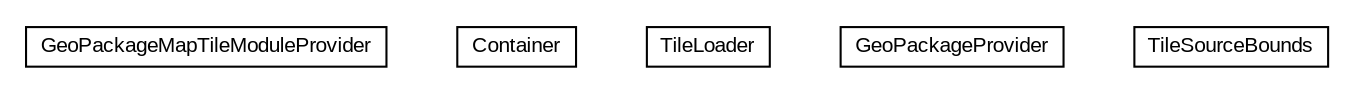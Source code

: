 #!/usr/local/bin/dot
#
# Class diagram 
# Generated by UMLGraph version R5_6-24-gf6e263 (http://www.umlgraph.org/)
#

digraph G {
	edge [fontname="arial",fontsize=10,labelfontname="arial",labelfontsize=10];
	node [fontname="arial",fontsize=10,shape=plaintext];
	nodesep=0.25;
	ranksep=0.5;
	// org.osmdroid.gpkg.GeoPackageMapTileModuleProvider
	c20519 [label=<<table title="org.osmdroid.gpkg.GeoPackageMapTileModuleProvider" border="0" cellborder="1" cellspacing="0" cellpadding="2" port="p" href="./GeoPackageMapTileModuleProvider.html">
		<tr><td><table border="0" cellspacing="0" cellpadding="1">
<tr><td align="center" balign="center"> GeoPackageMapTileModuleProvider </td></tr>
		</table></td></tr>
		</table>>, URL="./GeoPackageMapTileModuleProvider.html", fontname="arial", fontcolor="black", fontsize=10.0];
	// org.osmdroid.gpkg.GeoPackageMapTileModuleProvider.Container
	c20520 [label=<<table title="org.osmdroid.gpkg.GeoPackageMapTileModuleProvider.Container" border="0" cellborder="1" cellspacing="0" cellpadding="2" port="p" href="./GeoPackageMapTileModuleProvider.Container.html">
		<tr><td><table border="0" cellspacing="0" cellpadding="1">
<tr><td align="center" balign="center"> Container </td></tr>
		</table></td></tr>
		</table>>, URL="./GeoPackageMapTileModuleProvider.Container.html", fontname="arial", fontcolor="black", fontsize=10.0];
	// org.osmdroid.gpkg.GeoPackageMapTileModuleProvider.TileLoader
	c20521 [label=<<table title="org.osmdroid.gpkg.GeoPackageMapTileModuleProvider.TileLoader" border="0" cellborder="1" cellspacing="0" cellpadding="2" port="p" href="./GeoPackageMapTileModuleProvider.TileLoader.html">
		<tr><td><table border="0" cellspacing="0" cellpadding="1">
<tr><td align="center" balign="center"> TileLoader </td></tr>
		</table></td></tr>
		</table>>, URL="./GeoPackageMapTileModuleProvider.TileLoader.html", fontname="arial", fontcolor="black", fontsize=10.0];
	// org.osmdroid.gpkg.GeoPackageProvider
	c20522 [label=<<table title="org.osmdroid.gpkg.GeoPackageProvider" border="0" cellborder="1" cellspacing="0" cellpadding="2" port="p" href="./GeoPackageProvider.html">
		<tr><td><table border="0" cellspacing="0" cellpadding="1">
<tr><td align="center" balign="center"> GeoPackageProvider </td></tr>
		</table></td></tr>
		</table>>, URL="./GeoPackageProvider.html", fontname="arial", fontcolor="black", fontsize=10.0];
	// org.osmdroid.gpkg.GeoPackageProvider.TileSourceBounds
	c20523 [label=<<table title="org.osmdroid.gpkg.GeoPackageProvider.TileSourceBounds" border="0" cellborder="1" cellspacing="0" cellpadding="2" port="p" href="./GeoPackageProvider.TileSourceBounds.html">
		<tr><td><table border="0" cellspacing="0" cellpadding="1">
<tr><td align="center" balign="center"> TileSourceBounds </td></tr>
		</table></td></tr>
		</table>>, URL="./GeoPackageProvider.TileSourceBounds.html", fontname="arial", fontcolor="black", fontsize=10.0];
}


